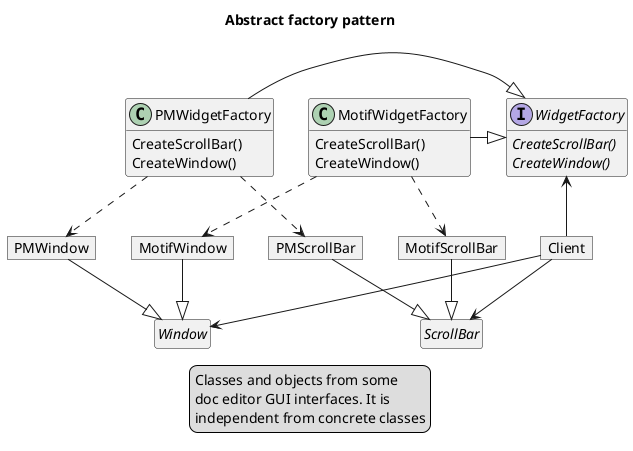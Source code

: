 @startuml
skinparam class {
  linetype polyline
  groupInheritance 2
}
Title Abstract factory pattern

object MotifScrollBar
object MotifWindow
object PMScrollBar
object PMWindow
object Client

interface WidgetFactory {
  {abstract} CreateScrollBar()
  {abstract} CreateWindow()
}
interface Window {}
interface ScrollBar {}
class MotifWidgetFactory {
  CreateScrollBar()
  CreateWindow()
}
class PMWidgetFactory {
  CreateScrollBar()
  CreateWindow()
}

hide WidgetFactory attributes
hide MotifWidgetFactory attributes
hide PMWidgetFactory attributes
hide PMWindow attributes
hide PMScrollBar attributes
hide MotifScrollBar attributes
hide MotifWindow attributes
hide Client attributes
hide Window circle
hide Window members
hide ScrollBar circle
hide ScrollBar members

MotifWidgetFactory -r--|> WidgetFactory 
PMWidgetFactory -r--|> WidgetFactory
MotifWidgetFactory ..> MotifScrollBar
MotifWidgetFactory ..> MotifWindow
PMWidgetFactory ..> PMWindow
PMWidgetFactory ..> PMScrollBar
Client -l-> WidgetFactory
Client -d-> Window
Client -d-> ScrollBar
PMScrollBar --|> ScrollBar
MotifScrollBar --|> ScrollBar
PMWindow --|> Window
MotifWindow --|> Window

legend
Classes and objects from some
doc editor GUI interfaces. It is
independent from concrete classes
end legend
@enduml
